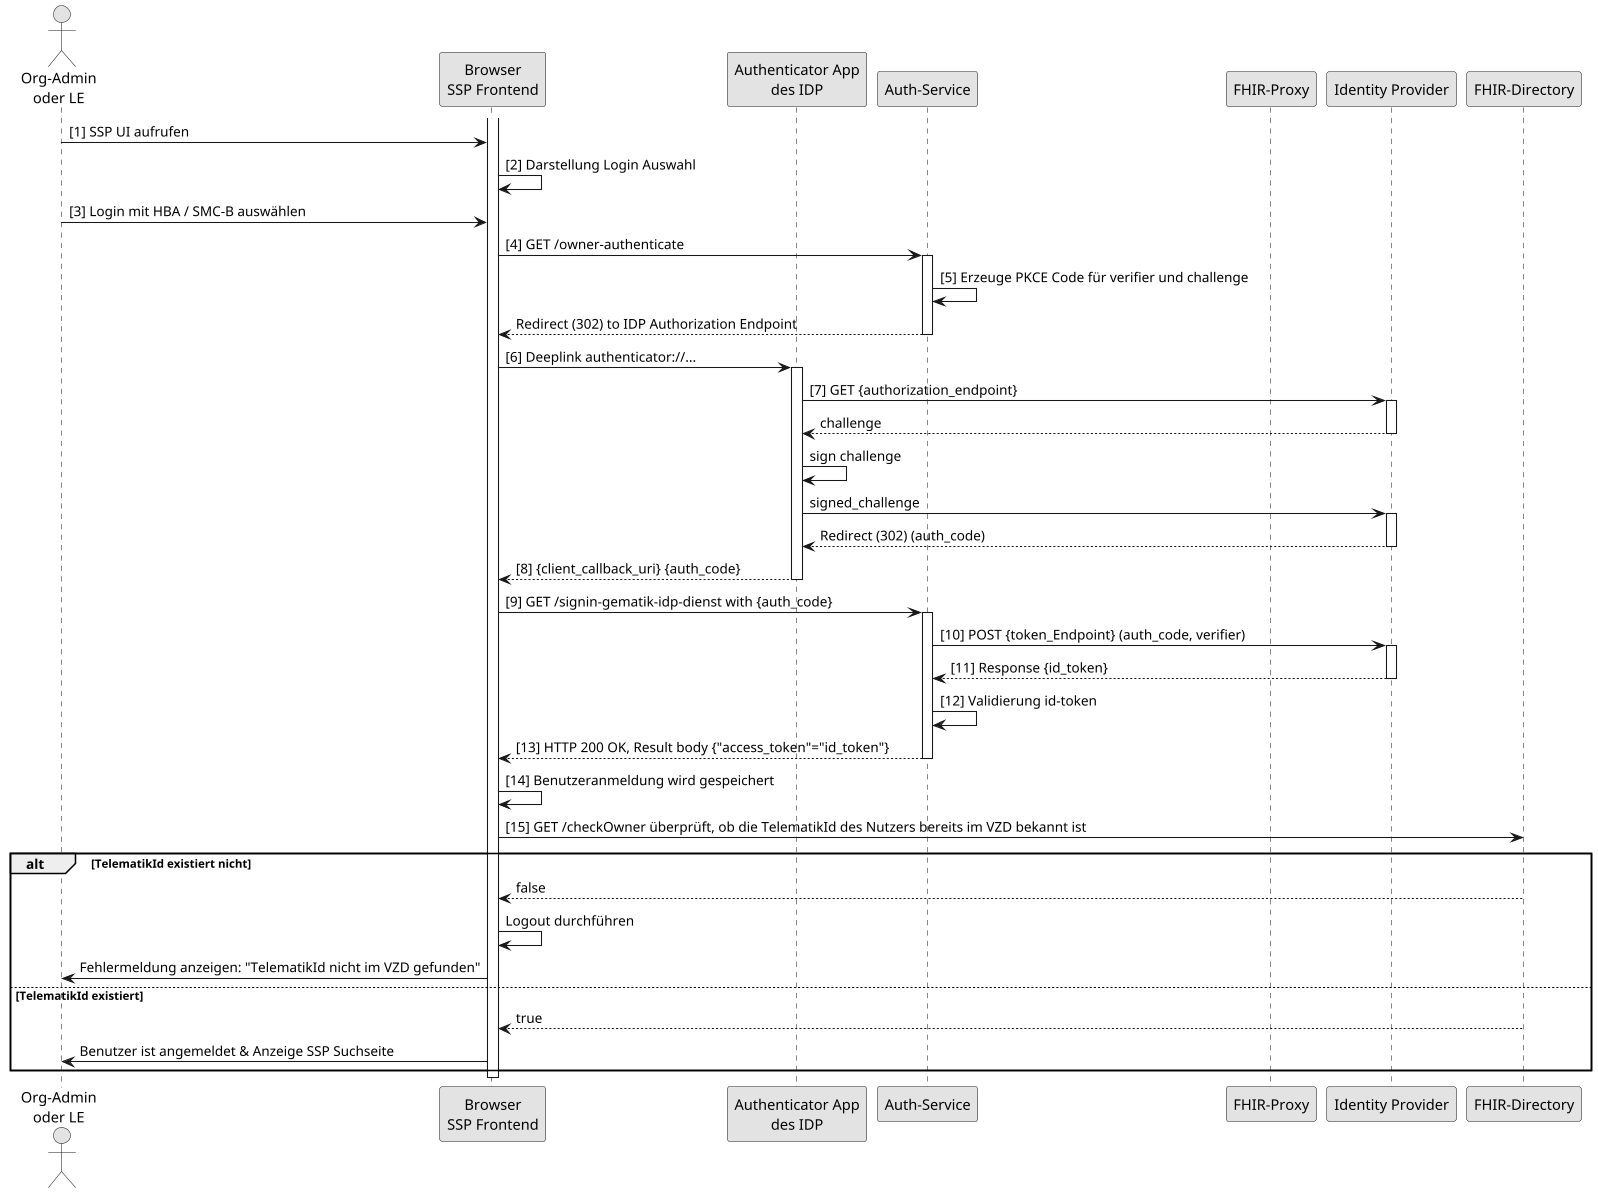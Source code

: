 @startuml

skinparam dpi 100
skinparam WrapWidth 200
skinparam monochrome true

'title "FHIR-Directory, Sequenzdiagram SSP Authenticate mit Smartcard'
actor o as "Org-Admin\noder LE"
participant cl as "Browser\nSSP Frontend"
participant aa as "Authenticator App\ndes IDP"
participant au as "Auth-Service"
participant fp as "FHIR-Proxy"
participant idp as "Identity Provider"
participant fd as "FHIR-Directory"

activate cl
o -> cl: [1] SSP UI aufrufen
cl -> cl: [2] Darstellung Login Auswahl
o -> cl: [3] Login mit HBA / SMC-B auswählen


cl -> au: [4] GET /owner-authenticate
activate au
au -> au: [5] Erzeuge PKCE Code für verifier und challenge
au --> cl: Redirect (302) to IDP Authorization Endpoint
deactivate au
cl -> aa: [6] Deeplink authenticator://...
activate aa

aa -> idp: [7] GET {authorization_endpoint}
activate idp
idp --> aa: challenge
deactivate idp
aa -> aa: sign challenge
aa-> idp: signed_challenge
activate idp
idp --> aa: Redirect (302) (auth_code)
deactivate idp
aa --> cl: [8] {client_callback_uri} {auth_code}
deactivate aa

cl -> au: [9] GET /signin-gematik-idp-dienst with {auth_code}
activate au
au -> idp: [10] POST {token_Endpoint} (auth_code, verifier)
activate idp
idp --> au: [11] Response {id_token}
deactivate idp

au -> au: [12] Validierung id-token
au --> cl: [13] HTTP 200 OK, Result body {"access_token"="id_token"}
deactivate au

cl -> cl: [14] Benutzeranmeldung wird gespeichert
cl -> fd: [15] GET /checkOwner überprüft, ob die TelematikId des Nutzers bereits im VZD bekannt ist
alt TelematikId existiert nicht
    fd --> cl: false
    cl -> cl: Logout durchführen
    cl -> o: Fehlermeldung anzeigen: "TelematikId nicht im VZD gefunden"
else TelematikId existiert
    fd --> cl: true
    cl -> o: Benutzer ist angemeldet & Anzeige SSP Suchseite
end

deactivate cl

@enduml
